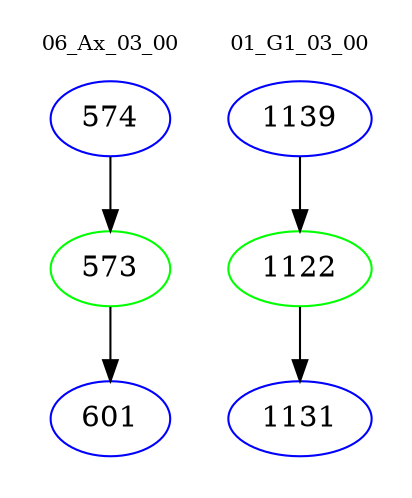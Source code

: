 digraph{
subgraph cluster_0 {
color = white
label = "06_Ax_03_00";
fontsize=10;
T0_574 [label="574", color="blue"]
T0_574 -> T0_573 [color="black"]
T0_573 [label="573", color="green"]
T0_573 -> T0_601 [color="black"]
T0_601 [label="601", color="blue"]
}
subgraph cluster_1 {
color = white
label = "01_G1_03_00";
fontsize=10;
T1_1139 [label="1139", color="blue"]
T1_1139 -> T1_1122 [color="black"]
T1_1122 [label="1122", color="green"]
T1_1122 -> T1_1131 [color="black"]
T1_1131 [label="1131", color="blue"]
}
}
